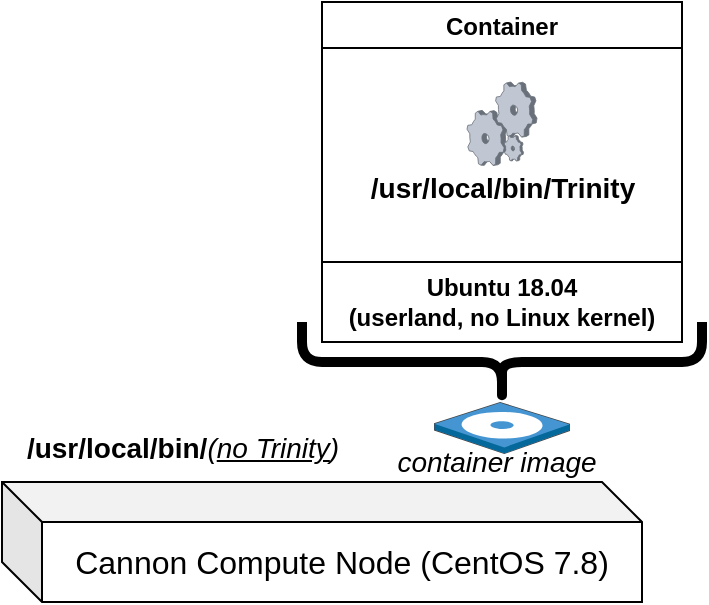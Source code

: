<mxfile version="14.6.6" type="device"><diagram id="TfoWr-qEuvI9wjkSfxLr" name="Page-1"><mxGraphModel dx="788" dy="538" grid="1" gridSize="10" guides="1" tooltips="1" connect="1" arrows="1" fold="1" page="1" pageScale="1" pageWidth="850" pageHeight="1100" math="0" shadow="0"><root><mxCell id="0"/><mxCell id="1" parent="0"/><mxCell id="RHA0Ph9zQfIOvgfLDL3x-5" value="Container" style="swimlane;" parent="1" vertex="1"><mxGeometry x="360" width="180" height="170" as="geometry"/></mxCell><mxCell id="RHA0Ph9zQfIOvgfLDL3x-6" value="&lt;font style=&quot;font-size: 14px&quot;&gt;/usr/local/bin/Trinity&lt;/font&gt;" style="text;strokeColor=none;fillColor=none;html=1;fontSize=24;fontStyle=1;verticalAlign=middle;align=center;" parent="RHA0Ph9zQfIOvgfLDL3x-5" vertex="1"><mxGeometry x="60" y="70" width="60" height="40" as="geometry"/></mxCell><mxCell id="RHA0Ph9zQfIOvgfLDL3x-9" value="" style="verticalLabelPosition=bottom;aspect=fixed;html=1;verticalAlign=top;strokeColor=none;align=center;outlineConnect=0;shape=mxgraph.citrix.process;" parent="RHA0Ph9zQfIOvgfLDL3x-5" vertex="1"><mxGeometry x="72.5" y="40.0" width="35" height="41.73" as="geometry"/></mxCell><mxCell id="RHA0Ph9zQfIOvgfLDL3x-18" value="&lt;b&gt;Ubuntu 18.04&lt;br&gt;(userland, no Linux kernel)&lt;br&gt;&lt;/b&gt;" style="rounded=0;whiteSpace=wrap;html=1;" parent="RHA0Ph9zQfIOvgfLDL3x-5" vertex="1"><mxGeometry y="130" width="180" height="40" as="geometry"/></mxCell><mxCell id="RHA0Ph9zQfIOvgfLDL3x-3" value="&lt;span style=&quot;font-size: 16px&quot;&gt;Cannon Compute Node (CentOS 7.8)&lt;/span&gt;" style="shape=cube;whiteSpace=wrap;html=1;boundedLbl=1;backgroundOutline=1;darkOpacity=0.05;darkOpacity2=0.1;" parent="1" vertex="1"><mxGeometry x="200" y="240" width="320" height="60" as="geometry"/></mxCell><mxCell id="RHA0Ph9zQfIOvgfLDL3x-4" value="&lt;font style=&quot;font-size: 14px&quot;&gt;/usr/local/bin/&lt;i style=&quot;font-weight: normal&quot;&gt;(&lt;u&gt;no Trinity&lt;/u&gt;)&lt;/i&gt;&lt;/font&gt;" style="text;strokeColor=none;fillColor=none;html=1;fontSize=24;fontStyle=1;verticalAlign=middle;align=center;" parent="1" vertex="1"><mxGeometry x="240" y="200" width="100" height="40" as="geometry"/></mxCell><mxCell id="RHA0Ph9zQfIOvgfLDL3x-19" value="" style="shadow=0;dashed=0;html=1;labelPosition=center;verticalLabelPosition=bottom;verticalAlign=top;align=center;outlineConnect=0;shape=mxgraph.veeam.3d.cd;" parent="1" vertex="1"><mxGeometry x="416" y="200" width="68" height="26" as="geometry"/></mxCell><mxCell id="RHA0Ph9zQfIOvgfLDL3x-20" value="&lt;font style=&quot;font-size: 14px&quot;&gt;container image&lt;/font&gt;" style="text;strokeColor=none;fillColor=none;html=1;fontSize=24;fontStyle=2;verticalAlign=middle;align=center;" parent="1" vertex="1"><mxGeometry x="417" y="207" width="60" height="40" as="geometry"/></mxCell><mxCell id="RHA0Ph9zQfIOvgfLDL3x-25" value="" style="shape=curlyBracket;whiteSpace=wrap;html=1;rounded=1;strokeColor=none;strokeWidth=2;" parent="1" vertex="1"><mxGeometry x="410" y="120" width="20" height="120" as="geometry"/></mxCell><mxCell id="RHA0Ph9zQfIOvgfLDL3x-26" value="" style="shape=curlyBracket;whiteSpace=wrap;html=1;rounded=1;strokeWidth=5;direction=north;" parent="1" vertex="1"><mxGeometry x="350" y="160" width="200" height="40" as="geometry"/></mxCell></root></mxGraphModel></diagram></mxfile>